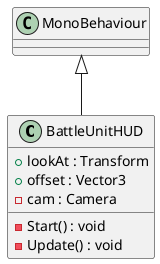 @startuml
class BattleUnitHUD {
    + lookAt : Transform
    + offset : Vector3
    - cam : Camera
    - Start() : void
    - Update() : void
}
MonoBehaviour <|-- BattleUnitHUD
@enduml
